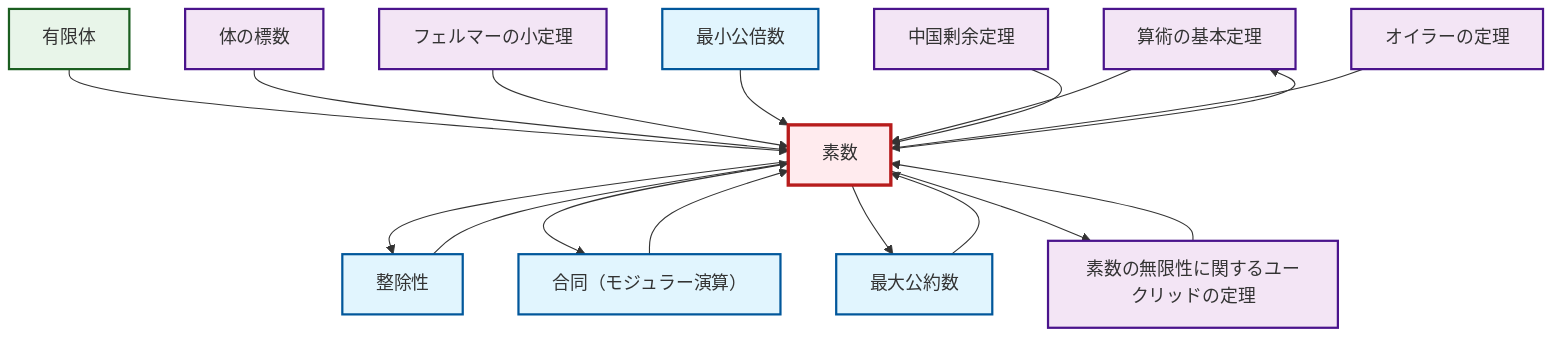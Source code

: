 graph TD
    classDef definition fill:#e1f5fe,stroke:#01579b,stroke-width:2px
    classDef theorem fill:#f3e5f5,stroke:#4a148c,stroke-width:2px
    classDef axiom fill:#fff3e0,stroke:#e65100,stroke-width:2px
    classDef example fill:#e8f5e9,stroke:#1b5e20,stroke-width:2px
    classDef current fill:#ffebee,stroke:#b71c1c,stroke-width:3px
    thm-fundamental-arithmetic["算術の基本定理"]:::theorem
    thm-field-characteristic["体の標数"]:::theorem
    thm-euclid-infinitude-primes["素数の無限性に関するユークリッドの定理"]:::theorem
    def-gcd["最大公約数"]:::definition
    thm-euler["オイラーの定理"]:::theorem
    def-divisibility["整除性"]:::definition
    thm-fermat-little["フェルマーの小定理"]:::theorem
    ex-finite-field["有限体"]:::example
    thm-chinese-remainder["中国剰余定理"]:::theorem
    def-prime["素数"]:::definition
    def-congruence["合同（モジュラー演算）"]:::definition
    def-lcm["最小公倍数"]:::definition
    ex-finite-field --> def-prime
    def-prime --> thm-fundamental-arithmetic
    def-prime --> def-divisibility
    thm-field-characteristic --> def-prime
    def-prime --> def-congruence
    def-congruence --> def-prime
    thm-fermat-little --> def-prime
    def-divisibility --> def-prime
    def-prime --> def-gcd
    thm-euclid-infinitude-primes --> def-prime
    def-lcm --> def-prime
    def-prime --> thm-euclid-infinitude-primes
    thm-fundamental-arithmetic --> def-prime
    def-gcd --> def-prime
    thm-chinese-remainder --> def-prime
    thm-euler --> def-prime
    class def-prime current